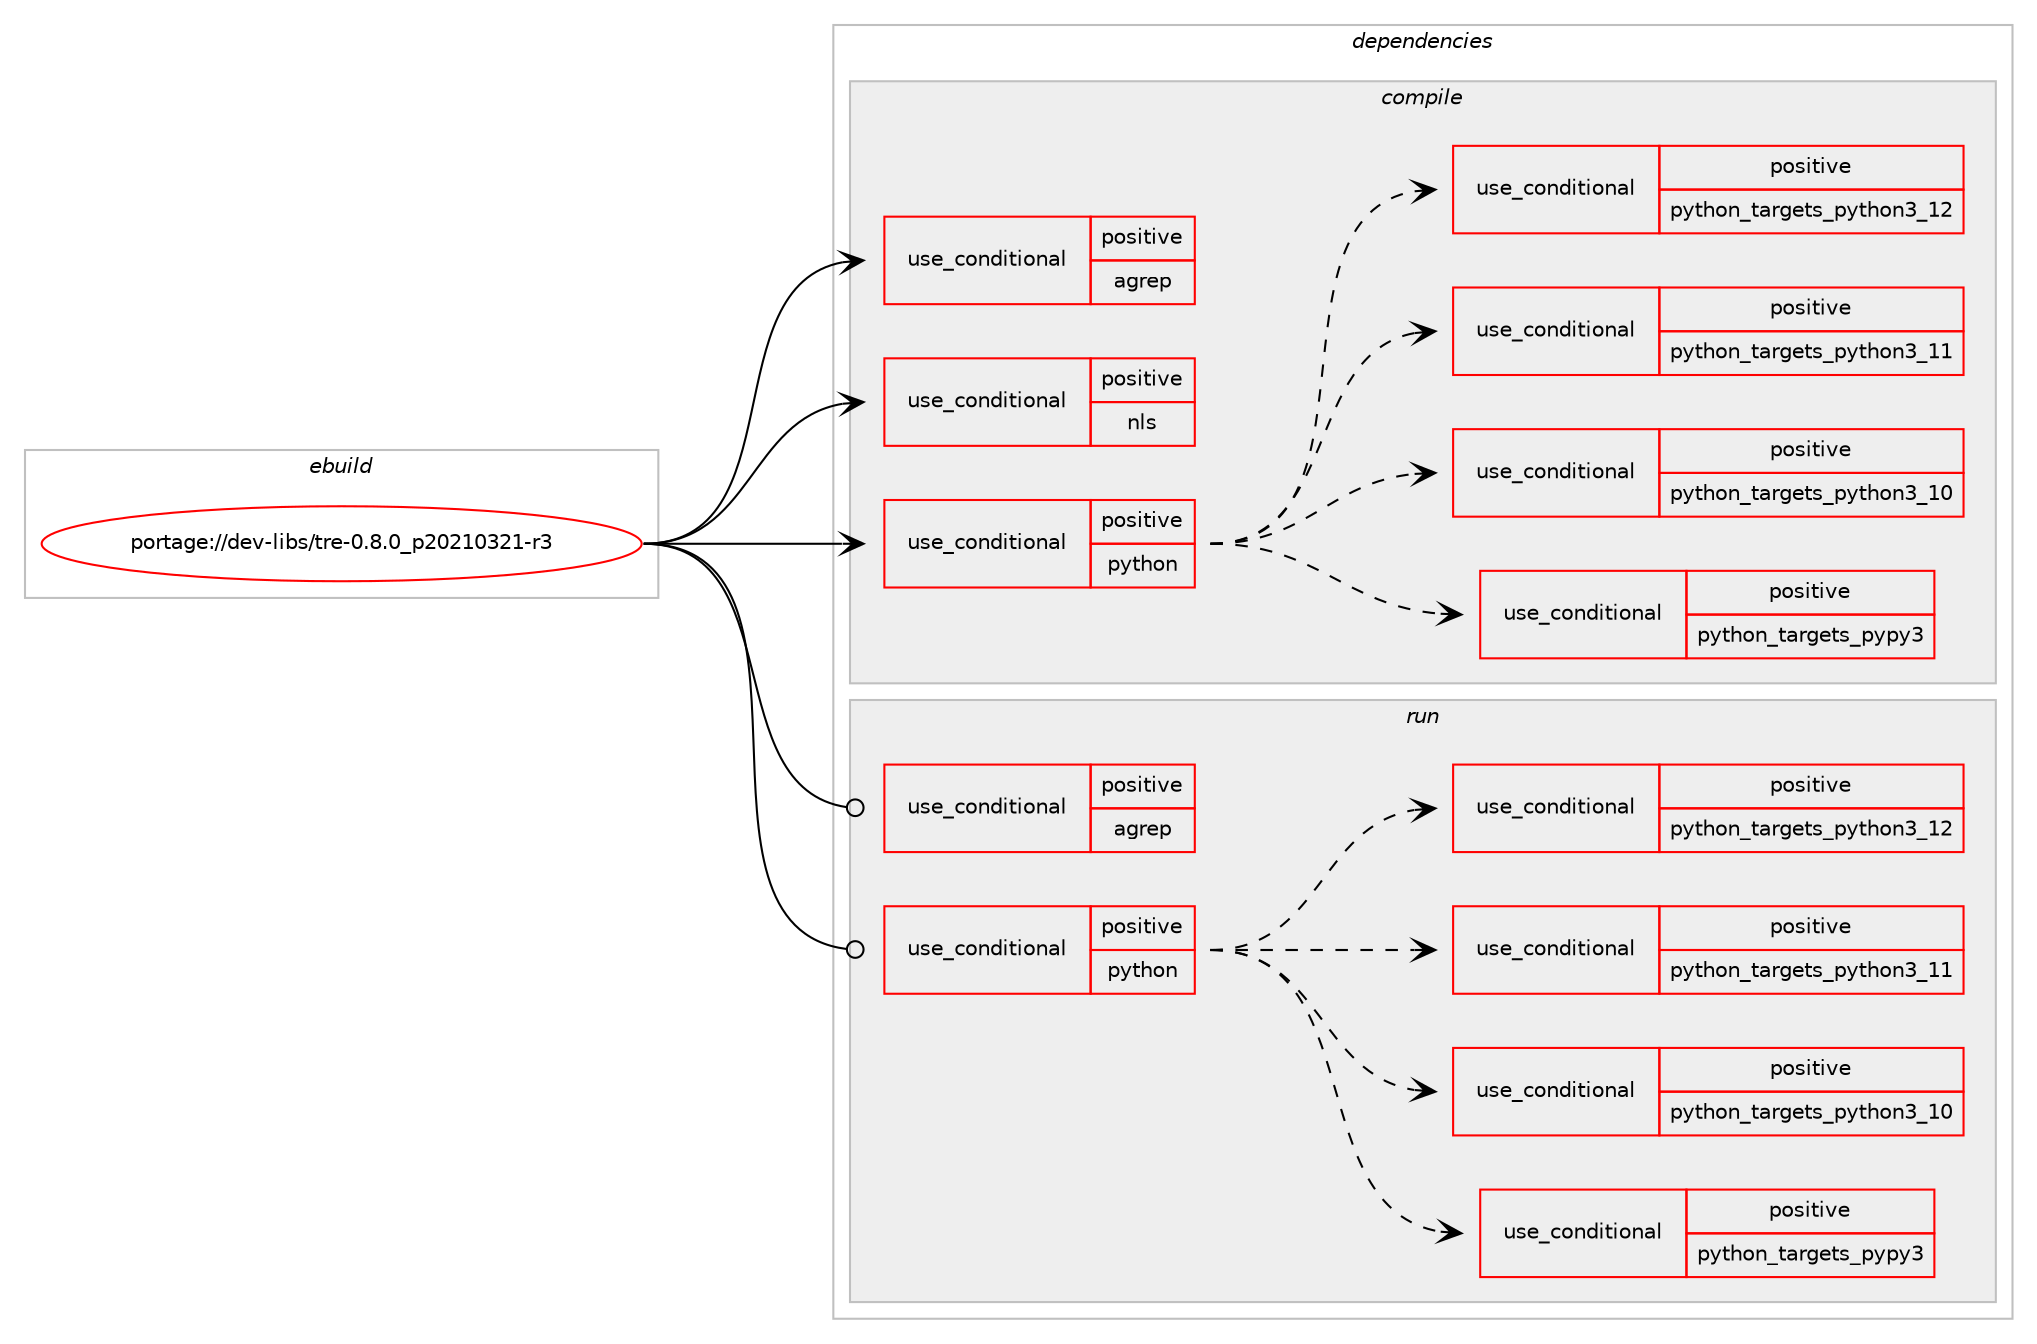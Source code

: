 digraph prolog {

# *************
# Graph options
# *************

newrank=true;
concentrate=true;
compound=true;
graph [rankdir=LR,fontname=Helvetica,fontsize=10,ranksep=1.5];#, ranksep=2.5, nodesep=0.2];
edge  [arrowhead=vee];
node  [fontname=Helvetica,fontsize=10];

# **********
# The ebuild
# **********

subgraph cluster_leftcol {
color=gray;
rank=same;
label=<<i>ebuild</i>>;
id [label="portage://dev-libs/tre-0.8.0_p20210321-r3", color=red, width=4, href="../dev-libs/tre-0.8.0_p20210321-r3.svg"];
}

# ****************
# The dependencies
# ****************

subgraph cluster_midcol {
color=gray;
label=<<i>dependencies</i>>;
subgraph cluster_compile {
fillcolor="#eeeeee";
style=filled;
label=<<i>compile</i>>;
subgraph cond27465 {
dependency57818 [label=<<TABLE BORDER="0" CELLBORDER="1" CELLSPACING="0" CELLPADDING="4"><TR><TD ROWSPAN="3" CELLPADDING="10">use_conditional</TD></TR><TR><TD>positive</TD></TR><TR><TD>agrep</TD></TR></TABLE>>, shape=none, color=red];
# *** BEGIN UNKNOWN DEPENDENCY TYPE (TODO) ***
# dependency57818 -> package_dependency(portage://dev-libs/tre-0.8.0_p20210321-r3,install,weak,app-text,agrep,none,[,,],[],[])
# *** END UNKNOWN DEPENDENCY TYPE (TODO) ***

# *** BEGIN UNKNOWN DEPENDENCY TYPE (TODO) ***
# dependency57818 -> package_dependency(portage://dev-libs/tre-0.8.0_p20210321-r3,install,weak,dev-ruby,amatch,none,[,,],[],[])
# *** END UNKNOWN DEPENDENCY TYPE (TODO) ***

# *** BEGIN UNKNOWN DEPENDENCY TYPE (TODO) ***
# dependency57818 -> package_dependency(portage://dev-libs/tre-0.8.0_p20210321-r3,install,weak,app-misc,glimpse,none,[,,],[],[])
# *** END UNKNOWN DEPENDENCY TYPE (TODO) ***

}
id:e -> dependency57818:w [weight=20,style="solid",arrowhead="vee"];
subgraph cond27466 {
dependency57819 [label=<<TABLE BORDER="0" CELLBORDER="1" CELLSPACING="0" CELLPADDING="4"><TR><TD ROWSPAN="3" CELLPADDING="10">use_conditional</TD></TR><TR><TD>positive</TD></TR><TR><TD>nls</TD></TR></TABLE>>, shape=none, color=red];
# *** BEGIN UNKNOWN DEPENDENCY TYPE (TODO) ***
# dependency57819 -> package_dependency(portage://dev-libs/tre-0.8.0_p20210321-r3,install,no,sys-devel,gettext,none,[,,],[],[])
# *** END UNKNOWN DEPENDENCY TYPE (TODO) ***

}
id:e -> dependency57819:w [weight=20,style="solid",arrowhead="vee"];
subgraph cond27467 {
dependency57820 [label=<<TABLE BORDER="0" CELLBORDER="1" CELLSPACING="0" CELLPADDING="4"><TR><TD ROWSPAN="3" CELLPADDING="10">use_conditional</TD></TR><TR><TD>positive</TD></TR><TR><TD>python</TD></TR></TABLE>>, shape=none, color=red];
subgraph cond27468 {
dependency57821 [label=<<TABLE BORDER="0" CELLBORDER="1" CELLSPACING="0" CELLPADDING="4"><TR><TD ROWSPAN="3" CELLPADDING="10">use_conditional</TD></TR><TR><TD>positive</TD></TR><TR><TD>python_targets_pypy3</TD></TR></TABLE>>, shape=none, color=red];
# *** BEGIN UNKNOWN DEPENDENCY TYPE (TODO) ***
# dependency57821 -> package_dependency(portage://dev-libs/tre-0.8.0_p20210321-r3,install,no,dev-python,pypy3,none,[,,],any_same_slot,[])
# *** END UNKNOWN DEPENDENCY TYPE (TODO) ***

}
dependency57820:e -> dependency57821:w [weight=20,style="dashed",arrowhead="vee"];
subgraph cond27469 {
dependency57822 [label=<<TABLE BORDER="0" CELLBORDER="1" CELLSPACING="0" CELLPADDING="4"><TR><TD ROWSPAN="3" CELLPADDING="10">use_conditional</TD></TR><TR><TD>positive</TD></TR><TR><TD>python_targets_python3_10</TD></TR></TABLE>>, shape=none, color=red];
# *** BEGIN UNKNOWN DEPENDENCY TYPE (TODO) ***
# dependency57822 -> package_dependency(portage://dev-libs/tre-0.8.0_p20210321-r3,install,no,dev-lang,python,none,[,,],[slot(3.10)],[])
# *** END UNKNOWN DEPENDENCY TYPE (TODO) ***

}
dependency57820:e -> dependency57822:w [weight=20,style="dashed",arrowhead="vee"];
subgraph cond27470 {
dependency57823 [label=<<TABLE BORDER="0" CELLBORDER="1" CELLSPACING="0" CELLPADDING="4"><TR><TD ROWSPAN="3" CELLPADDING="10">use_conditional</TD></TR><TR><TD>positive</TD></TR><TR><TD>python_targets_python3_11</TD></TR></TABLE>>, shape=none, color=red];
# *** BEGIN UNKNOWN DEPENDENCY TYPE (TODO) ***
# dependency57823 -> package_dependency(portage://dev-libs/tre-0.8.0_p20210321-r3,install,no,dev-lang,python,none,[,,],[slot(3.11)],[])
# *** END UNKNOWN DEPENDENCY TYPE (TODO) ***

}
dependency57820:e -> dependency57823:w [weight=20,style="dashed",arrowhead="vee"];
subgraph cond27471 {
dependency57824 [label=<<TABLE BORDER="0" CELLBORDER="1" CELLSPACING="0" CELLPADDING="4"><TR><TD ROWSPAN="3" CELLPADDING="10">use_conditional</TD></TR><TR><TD>positive</TD></TR><TR><TD>python_targets_python3_12</TD></TR></TABLE>>, shape=none, color=red];
# *** BEGIN UNKNOWN DEPENDENCY TYPE (TODO) ***
# dependency57824 -> package_dependency(portage://dev-libs/tre-0.8.0_p20210321-r3,install,no,dev-lang,python,none,[,,],[slot(3.12)],[])
# *** END UNKNOWN DEPENDENCY TYPE (TODO) ***

}
dependency57820:e -> dependency57824:w [weight=20,style="dashed",arrowhead="vee"];
}
id:e -> dependency57820:w [weight=20,style="solid",arrowhead="vee"];
}
subgraph cluster_compileandrun {
fillcolor="#eeeeee";
style=filled;
label=<<i>compile and run</i>>;
}
subgraph cluster_run {
fillcolor="#eeeeee";
style=filled;
label=<<i>run</i>>;
subgraph cond27472 {
dependency57825 [label=<<TABLE BORDER="0" CELLBORDER="1" CELLSPACING="0" CELLPADDING="4"><TR><TD ROWSPAN="3" CELLPADDING="10">use_conditional</TD></TR><TR><TD>positive</TD></TR><TR><TD>agrep</TD></TR></TABLE>>, shape=none, color=red];
# *** BEGIN UNKNOWN DEPENDENCY TYPE (TODO) ***
# dependency57825 -> package_dependency(portage://dev-libs/tre-0.8.0_p20210321-r3,run,weak,app-text,agrep,none,[,,],[],[])
# *** END UNKNOWN DEPENDENCY TYPE (TODO) ***

# *** BEGIN UNKNOWN DEPENDENCY TYPE (TODO) ***
# dependency57825 -> package_dependency(portage://dev-libs/tre-0.8.0_p20210321-r3,run,weak,dev-ruby,amatch,none,[,,],[],[])
# *** END UNKNOWN DEPENDENCY TYPE (TODO) ***

# *** BEGIN UNKNOWN DEPENDENCY TYPE (TODO) ***
# dependency57825 -> package_dependency(portage://dev-libs/tre-0.8.0_p20210321-r3,run,weak,app-misc,glimpse,none,[,,],[],[])
# *** END UNKNOWN DEPENDENCY TYPE (TODO) ***

}
id:e -> dependency57825:w [weight=20,style="solid",arrowhead="odot"];
subgraph cond27473 {
dependency57826 [label=<<TABLE BORDER="0" CELLBORDER="1" CELLSPACING="0" CELLPADDING="4"><TR><TD ROWSPAN="3" CELLPADDING="10">use_conditional</TD></TR><TR><TD>positive</TD></TR><TR><TD>python</TD></TR></TABLE>>, shape=none, color=red];
subgraph cond27474 {
dependency57827 [label=<<TABLE BORDER="0" CELLBORDER="1" CELLSPACING="0" CELLPADDING="4"><TR><TD ROWSPAN="3" CELLPADDING="10">use_conditional</TD></TR><TR><TD>positive</TD></TR><TR><TD>python_targets_pypy3</TD></TR></TABLE>>, shape=none, color=red];
# *** BEGIN UNKNOWN DEPENDENCY TYPE (TODO) ***
# dependency57827 -> package_dependency(portage://dev-libs/tre-0.8.0_p20210321-r3,run,no,dev-python,pypy3,none,[,,],any_same_slot,[])
# *** END UNKNOWN DEPENDENCY TYPE (TODO) ***

}
dependency57826:e -> dependency57827:w [weight=20,style="dashed",arrowhead="vee"];
subgraph cond27475 {
dependency57828 [label=<<TABLE BORDER="0" CELLBORDER="1" CELLSPACING="0" CELLPADDING="4"><TR><TD ROWSPAN="3" CELLPADDING="10">use_conditional</TD></TR><TR><TD>positive</TD></TR><TR><TD>python_targets_python3_10</TD></TR></TABLE>>, shape=none, color=red];
# *** BEGIN UNKNOWN DEPENDENCY TYPE (TODO) ***
# dependency57828 -> package_dependency(portage://dev-libs/tre-0.8.0_p20210321-r3,run,no,dev-lang,python,none,[,,],[slot(3.10)],[])
# *** END UNKNOWN DEPENDENCY TYPE (TODO) ***

}
dependency57826:e -> dependency57828:w [weight=20,style="dashed",arrowhead="vee"];
subgraph cond27476 {
dependency57829 [label=<<TABLE BORDER="0" CELLBORDER="1" CELLSPACING="0" CELLPADDING="4"><TR><TD ROWSPAN="3" CELLPADDING="10">use_conditional</TD></TR><TR><TD>positive</TD></TR><TR><TD>python_targets_python3_11</TD></TR></TABLE>>, shape=none, color=red];
# *** BEGIN UNKNOWN DEPENDENCY TYPE (TODO) ***
# dependency57829 -> package_dependency(portage://dev-libs/tre-0.8.0_p20210321-r3,run,no,dev-lang,python,none,[,,],[slot(3.11)],[])
# *** END UNKNOWN DEPENDENCY TYPE (TODO) ***

}
dependency57826:e -> dependency57829:w [weight=20,style="dashed",arrowhead="vee"];
subgraph cond27477 {
dependency57830 [label=<<TABLE BORDER="0" CELLBORDER="1" CELLSPACING="0" CELLPADDING="4"><TR><TD ROWSPAN="3" CELLPADDING="10">use_conditional</TD></TR><TR><TD>positive</TD></TR><TR><TD>python_targets_python3_12</TD></TR></TABLE>>, shape=none, color=red];
# *** BEGIN UNKNOWN DEPENDENCY TYPE (TODO) ***
# dependency57830 -> package_dependency(portage://dev-libs/tre-0.8.0_p20210321-r3,run,no,dev-lang,python,none,[,,],[slot(3.12)],[])
# *** END UNKNOWN DEPENDENCY TYPE (TODO) ***

}
dependency57826:e -> dependency57830:w [weight=20,style="dashed",arrowhead="vee"];
}
id:e -> dependency57826:w [weight=20,style="solid",arrowhead="odot"];
}
}

# **************
# The candidates
# **************

subgraph cluster_choices {
rank=same;
color=gray;
label=<<i>candidates</i>>;

}

}
